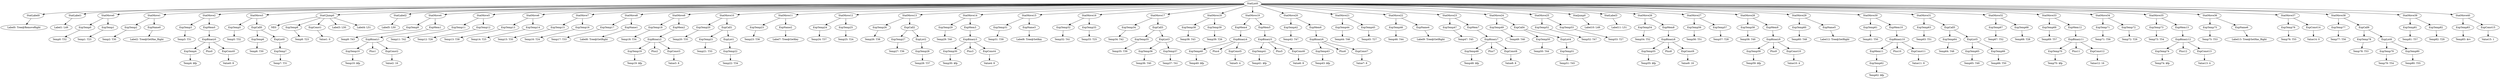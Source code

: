 digraph {
	ordering = out;
	ExpConst15 -> "Value15: 1";
	StatMove39 -> ExpTemp81;
	StatMove39 -> ExpTemp82;
	ExpTemp78 -> "Temp78: T53";
	StatMove38 -> ExpTemp77;
	StatMove38 -> ExpCall6;
	ExpTemp77 -> "Temp77: T56";
	ExpConst14 -> "Value14: 0";
	ExpName6 -> "Label13: Tree@SetHas_Right";
	ExpConst13 -> "Value13: 4";
	StatMove34 -> ExpTemp71;
	StatMove34 -> ExpTemp72;
	ExpTemp71 -> "Temp71: T56";
	ExpConst12 -> "Value12: 16";
	ExpTemp70 -> "Temp70: $fp";
	StatMove33 -> ExpTemp69;
	StatMove33 -> ExpMem12;
	ExpTemp69 -> "Temp69: T57";
	ExpTemp68 -> "Temp68: T28";
	StatMove32 -> ExpTemp67;
	StatMove32 -> ExpTemp68;
	ExpTemp66 -> "Temp66: T50";
	ExpList5 -> ExpTemp65;
	ExpList5 -> ExpTemp66;
	ExpCall5 -> ExpTemp64;
	ExpCall5 -> ExpList5;
	ExpTemp64 -> "Temp64: T48";
	ExpTemp63 -> "Temp63: T51";
	ExpBinary10 -> ExpMem11;
	ExpBinary10 -> Plus10;
	ExpBinary10 -> ExpConst11;
	ExpMem13 -> ExpBinary12;
	ExpTemp62 -> "Temp62: $fp";
	StatMove30 -> ExpTemp61;
	StatMove30 -> ExpMem10;
	ExpTemp61 -> "Temp61: T50";
	ExpBinary12 -> ExpTemp74;
	ExpBinary12 -> Plus12;
	ExpBinary12 -> ExpConst13;
	ExpName5 -> "Label12: Tree@SetRight";
	ExpTemp57 -> "Temp57: T28";
	ExpTemp67 -> "Temp67: T52";
	ExpTemp56 -> "Temp56: T51";
	ExpMem8 -> ExpBinary8;
	ExpBinary8 -> ExpTemp55;
	ExpBinary8 -> Plus8;
	ExpBinary8 -> ExpConst9;
	StatMove40 -> ExpTemp83;
	StatMove40 -> ExpConst15;
	ExpTemp55 -> "Temp55: $fp";
	ExpTemp52 -> "Temp52: T47";
	StatMove35 -> ExpTemp73;
	StatMove35 -> ExpMem13;
	ExpTemp50 -> "Temp50: T44";
	ExpBinary9 -> ExpTemp59;
	ExpBinary9 -> Plus9;
	ExpBinary9 -> ExpConst10;
	ExpBinary7 -> ExpTemp48;
	ExpBinary7 -> Plus7;
	ExpBinary7 -> ExpConst8;
	ExpName4 -> "Label9: Tree@GetRight";
	ExpTemp60 -> "Temp60: T48";
	ExpTemp46 -> "Temp46: T44";
	StatMove21 -> ExpTemp44;
	StatMove21 -> ExpTemp45;
	StatJump0 -> "Label10: L49";
	ExpTemp44 -> "Temp44: T46";
	ExpTemp72 -> "Temp72: T29";
	ExpMem6 -> ExpBinary6;
	StatMove24 -> ExpTemp49;
	StatMove24 -> ExpCall4;
	ExpBinary6 -> ExpTemp43;
	ExpBinary6 -> Plus6;
	ExpBinary6 -> ExpConst7;
	StatMove20 -> ExpTemp42;
	StatMove20 -> ExpMem6;
	StatMove25 -> ExpTemp52;
	StatMove25 -> ExpTemp53;
	ExpTemp42 -> "Temp42: T47";
	ExpMem5 -> ExpBinary5;
	ExpConst6 -> "Value6: 8";
	ExpTemp54 -> "Temp54: T52";
	StatMove2 -> ExpTemp3;
	StatMove2 -> ExpMem0;
	ExpName1 -> "Label6: Tree@GetRight";
	ExpTemp59 -> "Temp59: $fp";
	StatMove8 -> ExpTemp17;
	StatMove8 -> ExpName1;
	StatMove0 -> ExpTemp0;
	StatMove0 -> ExpTemp1;
	ExpTemp32 -> "Temp32: T41";
	StatMove22 -> ExpTemp46;
	StatMove22 -> ExpName4;
	StatMove6 -> ExpTemp13;
	StatMove6 -> ExpTemp14;
	ExpTemp79 -> "Temp79: T54";
	ExpTemp73 -> "Temp73: T54";
	ExpTemp6 -> "Temp6: T30";
	ExpTemp16 -> "Temp16: T24";
	ExpTemp13 -> "Temp13: T38";
	StatMove26 -> ExpTemp54;
	StatMove26 -> ExpMem8;
	ExpTemp48 -> "Temp48: $fp";
	StatMove9 -> ExpTemp18;
	StatMove9 -> ExpMem2;
	ExpMem1 -> ExpBinary1;
	ExpTemp34 -> "Temp34: T42";
	ExpConst2 -> "Value2: 16";
	StatMove31 -> ExpTemp63;
	StatMove31 -> ExpCall5;
	ExpConst10 -> "Value10: 4";
	ExpBinary1 -> ExpTemp10;
	ExpBinary1 -> Plus1;
	ExpBinary1 -> ExpConst2;
	ExpCall3 -> ExpTemp35;
	ExpCall3 -> ExpList3;
	ExpCall4 -> ExpTemp50;
	ExpCall4 -> ExpList4;
	ExpTemp9 -> "Temp9: T43";
	ExpList6 -> ExpTemp79;
	ExpList6 -> ExpTemp80;
	ExpTemp45 -> "Temp45: T27";
	ExpConst1 -> "Value1: 0";
	ExpTemp3 -> "Temp3: T31";
	ExpCall6 -> ExpTemp78;
	ExpCall6 -> ExpList6;
	ExpMem10 -> ExpBinary10;
	ExpTemp10 -> "Temp10: $fp";
	ExpTemp51 -> "Temp51: T45";
	ExpTemp2 -> "Temp2: T30";
	ExpTemp19 -> "Temp19: $fp";
	StatLabel0 -> "Label0: Tree@RemoveRight";
	ExpBinary2 -> ExpTemp19;
	ExpBinary2 -> Plus2;
	ExpBinary2 -> ExpConst3;
	ExpConst11 -> "Value11: 8";
	StatList0 -> StatLabel0;
	StatList0 -> StatLabel1;
	StatList0 -> StatMove0;
	StatList0 -> StatMove1;
	StatList0 -> StatMove2;
	StatList0 -> StatMove3;
	StatList0 -> StatCJump0;
	StatList0 -> StatLabel2;
	StatList0 -> StatMove4;
	StatList0 -> StatMove5;
	StatList0 -> StatMove6;
	StatList0 -> StatMove7;
	StatList0 -> StatMove8;
	StatList0 -> StatMove9;
	StatList0 -> StatMove10;
	StatList0 -> StatMove11;
	StatList0 -> StatMove12;
	StatList0 -> StatMove13;
	StatList0 -> StatMove14;
	StatList0 -> StatMove15;
	StatList0 -> StatMove16;
	StatList0 -> StatMove17;
	StatList0 -> StatMove18;
	StatList0 -> StatMove19;
	StatList0 -> StatMove20;
	StatList0 -> StatMove21;
	StatList0 -> StatMove22;
	StatList0 -> StatMove23;
	StatList0 -> StatMove24;
	StatList0 -> StatMove25;
	StatList0 -> StatJump0;
	StatList0 -> StatLabel3;
	StatList0 -> StatMove26;
	StatList0 -> StatMove27;
	StatList0 -> StatMove28;
	StatList0 -> StatMove29;
	StatList0 -> StatMove30;
	StatList0 -> StatMove31;
	StatList0 -> StatMove32;
	StatList0 -> StatMove33;
	StatList0 -> StatMove34;
	StatList0 -> StatMove35;
	StatList0 -> StatMove36;
	StatList0 -> StatMove37;
	StatList0 -> StatMove38;
	StatList0 -> StatMove39;
	StatList0 -> StatMove40;
	ExpTemp0 -> "Temp0: T32";
	ExpTemp7 -> "Temp7: T31";
	ExpTemp4 -> "Temp4: $fp";
	ExpTemp83 -> "Temp83: $rv";
	ExpTemp53 -> "Temp53: T27";
	ExpTemp21 -> "Temp21: T33";
	StatLabel1 -> "Label1: L49";
	ExpCall0 -> ExpTemp6;
	ExpCall0 -> ExpList0;
	StatMove14 -> ExpTemp29;
	StatMove14 -> ExpMem3;
	ExpTemp74 -> "Temp74: $fp";
	StatMove23 -> ExpTemp47;
	StatMove23 -> ExpMem7;
	ExpTemp12 -> "Temp12: T26";
	ExpBinary0 -> ExpTemp4;
	ExpBinary0 -> Plus0;
	ExpBinary0 -> ExpConst0;
	ExpMem9 -> ExpBinary9;
	ExpTemp17 -> "Temp17: T33";
	ExpTemp23 -> "Temp23: T36";
	ExpTemp18 -> "Temp18: T34";
	ExpTemp8 -> "Temp8: T23";
	ExpConst7 -> "Value7: 8";
	ExpTemp31 -> "Temp31: T39";
	ExpConst0 -> "Value0: 8";
	ExpMem2 -> ExpBinary2;
	ExpTemp33 -> "Temp33: T25";
	StatMove7 -> ExpTemp15;
	StatMove7 -> ExpTemp16;
	StatMove27 -> ExpTemp56;
	StatMove27 -> ExpTemp57;
	ExpConst9 -> "Value9: 16";
	StatMove5 -> ExpTemp11;
	StatMove5 -> ExpTemp12;
	StatLabel2 -> "Label5: L50";
	StatMove4 -> ExpTemp9;
	StatMove4 -> ExpMem1;
	ExpMem0 -> ExpBinary0;
	ExpTemp75 -> "Temp75: T53";
	StatMove12 -> ExpTemp24;
	StatMove12 -> ExpTemp25;
	ExpTemp14 -> "Temp14: T25";
	ExpTemp82 -> "Temp82: T29";
	ExpTemp15 -> "Temp15: T35";
	StatMove19 -> ExpMem4;
	StatMove19 -> ExpMem5;
	ExpTemp28 -> "Temp28: T37";
	ExpTemp5 -> "Temp5: T32";
	ExpTemp11 -> "Temp11: T42";
	StatLabel3 -> "Label11: L51";
	ExpMem7 -> ExpBinary7;
	ExpBinary3 -> ExpTemp30;
	ExpBinary3 -> Plus3;
	ExpBinary3 -> ExpConst4;
	StatMove15 -> ExpTemp31;
	StatMove15 -> ExpName3;
	StatMove3 -> ExpTemp5;
	StatMove3 -> ExpCall0;
	ExpTemp76 -> "Temp76: T55";
	ExpList0 -> ExpTemp7;
	ExpTemp81 -> "Temp81: T57";
	StatCJump0 -> NE0;
	StatCJump0 -> ExpTemp8;
	StatCJump0 -> ExpConst1;
	StatCJump0 -> "Label3: L50";
	StatCJump0 -> "Label4: L51";
	StatMove1 -> ExpTemp2;
	StatMove1 -> ExpName0;
	ExpConst3 -> "Value3: 8";
	ExpTemp30 -> "Temp30: $fp";
	ExpConst8 -> "Value8: 8";
	ExpName0 -> "Label2: Tree@GetHas_Right";
	ExpTemp20 -> "Temp20: T35";
	StatMove10 -> ExpTemp20;
	StatMove10 -> ExpCall1;
	ExpTemp47 -> "Temp47: T45";
	ExpCall2 -> ExpTemp27;
	ExpCall2 -> ExpList2;
	ExpCall1 -> ExpTemp21;
	ExpCall1 -> ExpList1;
	ExpMem11 -> ExpTemp62;
	StatMove11 -> ExpTemp23;
	StatMove11 -> ExpName2;
	ExpTemp58 -> "Temp58: T49";
	ExpName2 -> "Label7: Tree@GetKey";
	ExpTemp24 -> "Temp24: T37";
	ExpTemp25 -> "Temp25: T24";
	StatMove13 -> ExpTemp26;
	StatMove13 -> ExpCall2;
	ExpList4 -> ExpTemp51;
	ExpTemp27 -> "Temp27: T36";
	ExpTemp22 -> "Temp22: T34";
	ExpList2 -> ExpTemp28;
	ExpTemp29 -> "Temp29: T40";
	ExpConst4 -> "Value4: 8";
	ExpMem3 -> ExpBinary3;
	ExpTemp37 -> "Temp37: T41";
	StatMove28 -> ExpTemp58;
	StatMove28 -> ExpMem9;
	ExpName3 -> "Label8: Tree@SetKey";
	ExpMem12 -> ExpBinary11;
	ExpTemp49 -> "Temp49: T46";
	StatMove16 -> ExpTemp32;
	StatMove16 -> ExpTemp33;
	StatMove17 -> ExpTemp34;
	StatMove17 -> ExpCall3;
	ExpTemp65 -> "Temp65: T49";
	StatMove29 -> ExpTemp60;
	StatMove29 -> ExpName5;
	ExpList1 -> ExpTemp22;
	ExpBinary4 -> ExpTemp40;
	ExpBinary4 -> Plus4;
	ExpBinary4 -> ExpConst5;
	ExpTemp1 -> "Temp1: T23";
	ExpTemp35 -> "Temp35: T39";
	ExpTemp36 -> "Temp36: T40";
	StatMove36 -> ExpTemp75;
	StatMove36 -> ExpName6;
	ExpTemp40 -> "Temp40: $fp";
	ExpList3 -> ExpTemp36;
	ExpList3 -> ExpTemp37;
	ExpTemp38 -> "Temp38: T43";
	StatMove37 -> ExpTemp76;
	StatMove37 -> ExpConst14;
	StatMove18 -> ExpTemp38;
	StatMove18 -> ExpTemp39;
	ExpTemp80 -> "Temp80: T55";
	ExpConst5 -> "Value5: 4";
	ExpTemp39 -> "Temp39: T26";
	ExpTemp43 -> "Temp43: $fp";
	ExpBinary5 -> ExpTemp41;
	ExpBinary5 -> Plus5;
	ExpBinary5 -> ExpConst6;
	ExpBinary11 -> ExpTemp70;
	ExpBinary11 -> Plus11;
	ExpBinary11 -> ExpConst12;
	ExpMem4 -> ExpBinary4;
	ExpTemp26 -> "Temp26: T38";
	ExpTemp41 -> "Temp41: $fp";
}


